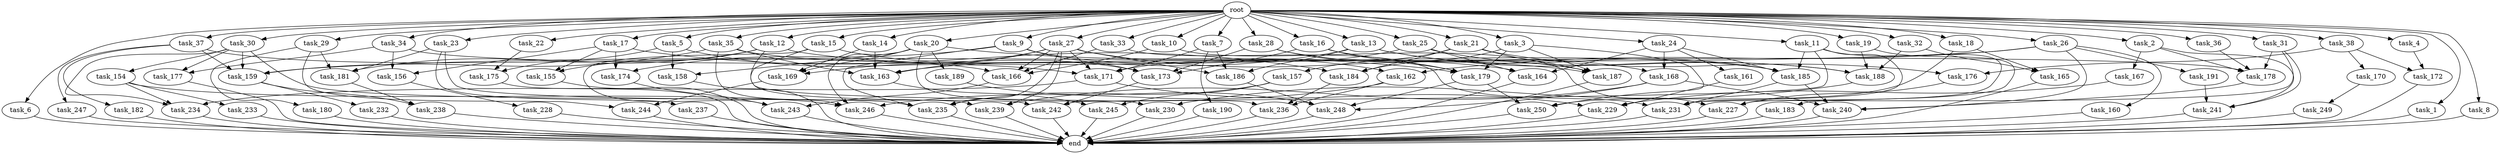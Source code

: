 digraph G {
  task_171 [size="1752346656.768000"];
  task_32 [size="1.024000"];
  task_191 [size="549755813.888000"];
  task_28 [size="1.024000"];
  task_247 [size="34359738.368000"];
  task_156 [size="1279900254.208000"];
  task_27 [size="1.024000"];
  task_4 [size="1.024000"];
  task_2 [size="1.024000"];
  task_13 [size="1.024000"];
  task_182 [size="34359738.368000"];
  task_186 [size="1305670057.984000"];
  task_177 [size="1116691496.960000"];
  task_235 [size="2559800508.416000"];
  task_228 [size="137438953.472000"];
  task_245 [size="1245540515.840000"];
  task_6 [size="1.024000"];
  task_9 [size="1.024000"];
  task_175 [size="893353197.568000"];
  task_189 [size="695784701.952000"];
  task_159 [size="1314259992.576000"];
  task_188 [size="1460288880.640000"];
  task_231 [size="1108101562.368000"];
  task_158 [size="730144440.320000"];
  task_183 [size="695784701.952000"];
  task_31 [size="1.024000"];
  task_234 [size="1254130450.432000"];
  task_36 [size="1.024000"];
  task_16 [size="1.024000"];
  task_185 [size="901943132.160000"];
  task_249 [size="137438953.472000"];
  task_243 [size="773094113.280000"];
  task_161 [size="420906795.008000"];
  task_170 [size="858993459.200000"];
  task_15 [size="1.024000"];
  task_10 [size="1.024000"];
  task_173 [size="2044404432.896000"];
  task_29 [size="1.024000"];
  task_242 [size="1073741824.000000"];
  task_240 [size="652835028.992000"];
  task_162 [size="1408749273.088000"];
  task_250 [size="601295421.440000"];
  task_155 [size="893353197.568000"];
  task_167 [size="549755813.888000"];
  task_190 [size="858993459.200000"];
  task_237 [size="214748364.800000"];
  task_26 [size="1.024000"];
  task_25 [size="1.024000"];
  end [size="0.000000"];
  task_227 [size="833223655.424000"];
  task_184 [size="1151051235.328000"];
  task_20 [size="1.024000"];
  task_239 [size="558345748.480000"];
  task_180 [size="858993459.200000"];
  task_18 [size="1.024000"];
  task_12 [size="1.024000"];
  task_230 [size="730144440.320000"];
  task_33 [size="1.024000"];
  task_238 [size="446676598.784000"];
  task_14 [size="1.024000"];
  task_241 [size="1314259992.576000"];
  task_229 [size="1417339207.680000"];
  task_236 [size="1082331758.592000"];
  task_246 [size="1228360646.656000"];
  task_154 [size="695784701.952000"];
  task_174 [size="1717986918.400000"];
  task_21 [size="1.024000"];
  task_168 [size="841813590.016000"];
  task_37 [size="1.024000"];
  task_244 [size="893353197.568000"];
  task_187 [size="1151051235.328000"];
  task_23 [size="1.024000"];
  task_176 [size="1073741824.000000"];
  root [size="0.000000"];
  task_5 [size="1.024000"];
  task_11 [size="1.024000"];
  task_179 [size="1743756722.176000"];
  task_3 [size="1.024000"];
  task_166 [size="1202590842.880000"];
  task_19 [size="1.024000"];
  task_232 [size="309237645.312000"];
  task_22 [size="1.024000"];
  task_165 [size="292057776.128000"];
  task_7 [size="1.024000"];
  task_34 [size="1.024000"];
  task_233 [size="420906795.008000"];
  task_169 [size="1425929142.272000"];
  task_17 [size="1.024000"];
  task_248 [size="1752346656.768000"];
  task_164 [size="1005022347.264000"];
  task_178 [size="1322849927.168000"];
  task_157 [size="214748364.800000"];
  task_1 [size="1.024000"];
  task_160 [size="549755813.888000"];
  task_181 [size="1108101562.368000"];
  task_172 [size="996432412.672000"];
  task_35 [size="1.024000"];
  task_163 [size="901943132.160000"];
  task_30 [size="1.024000"];
  task_38 [size="1.024000"];
  task_24 [size="1.024000"];
  task_8 [size="1.024000"];

  task_171 -> task_234 [size="134217728.000000"];
  task_171 -> task_229 [size="134217728.000000"];
  task_32 -> task_165 [size="75497472.000000"];
  task_32 -> task_188 [size="75497472.000000"];
  task_191 -> task_241 [size="536870912.000000"];
  task_28 -> task_187 [size="536870912.000000"];
  task_28 -> task_179 [size="536870912.000000"];
  task_28 -> task_173 [size="536870912.000000"];
  task_247 -> end [size="1.000000"];
  task_156 -> task_228 [size="134217728.000000"];
  task_27 -> task_187 [size="301989888.000000"];
  task_27 -> task_163 [size="301989888.000000"];
  task_27 -> task_235 [size="301989888.000000"];
  task_27 -> task_171 [size="301989888.000000"];
  task_27 -> task_169 [size="301989888.000000"];
  task_27 -> task_186 [size="301989888.000000"];
  task_27 -> task_166 [size="301989888.000000"];
  task_27 -> task_239 [size="301989888.000000"];
  task_4 -> task_172 [size="134217728.000000"];
  task_2 -> task_167 [size="536870912.000000"];
  task_2 -> task_241 [size="536870912.000000"];
  task_2 -> task_178 [size="536870912.000000"];
  task_13 -> task_163 [size="134217728.000000"];
  task_13 -> task_186 [size="134217728.000000"];
  task_13 -> task_185 [size="134217728.000000"];
  task_13 -> task_188 [size="134217728.000000"];
  task_182 -> end [size="1.000000"];
  task_186 -> task_248 [size="838860800.000000"];
  task_177 -> end [size="1.000000"];
  task_235 -> end [size="1.000000"];
  task_228 -> end [size="1.000000"];
  task_245 -> end [size="1.000000"];
  task_6 -> end [size="1.000000"];
  task_9 -> task_235 [size="838860800.000000"];
  task_9 -> task_173 [size="838860800.000000"];
  task_9 -> task_162 [size="838860800.000000"];
  task_9 -> task_174 [size="838860800.000000"];
  task_175 -> end [size="1.000000"];
  task_189 -> task_248 [size="536870912.000000"];
  task_159 -> task_232 [size="301989888.000000"];
  task_159 -> task_238 [size="301989888.000000"];
  task_188 -> task_230 [size="679477248.000000"];
  task_231 -> end [size="1.000000"];
  task_158 -> end [size="1.000000"];
  task_183 -> end [size="1.000000"];
  task_31 -> task_231 [size="209715200.000000"];
  task_31 -> task_241 [size="209715200.000000"];
  task_31 -> task_178 [size="209715200.000000"];
  task_234 -> end [size="1.000000"];
  task_36 -> task_178 [size="134217728.000000"];
  task_16 -> task_168 [size="411041792.000000"];
  task_16 -> task_179 [size="411041792.000000"];
  task_16 -> task_173 [size="411041792.000000"];
  task_185 -> task_240 [size="33554432.000000"];
  task_185 -> task_231 [size="33554432.000000"];
  task_249 -> end [size="1.000000"];
  task_243 -> end [size="1.000000"];
  task_161 -> task_229 [size="411041792.000000"];
  task_170 -> task_249 [size="134217728.000000"];
  task_15 -> task_243 [size="209715200.000000"];
  task_15 -> task_173 [size="209715200.000000"];
  task_15 -> task_239 [size="209715200.000000"];
  task_10 -> task_227 [size="301989888.000000"];
  task_10 -> task_166 [size="301989888.000000"];
  task_173 -> task_242 [size="536870912.000000"];
  task_29 -> task_180 [size="838860800.000000"];
  task_29 -> task_181 [size="838860800.000000"];
  task_29 -> task_244 [size="838860800.000000"];
  task_242 -> end [size="1.000000"];
  task_240 -> end [size="1.000000"];
  task_162 -> task_246 [size="75497472.000000"];
  task_162 -> task_236 [size="75497472.000000"];
  task_250 -> end [size="1.000000"];
  task_155 -> end [size="1.000000"];
  task_167 -> task_229 [size="838860800.000000"];
  task_190 -> end [size="1.000000"];
  task_237 -> end [size="1.000000"];
  task_26 -> task_240 [size="536870912.000000"];
  task_26 -> task_162 [size="536870912.000000"];
  task_26 -> task_160 [size="536870912.000000"];
  task_26 -> task_159 [size="536870912.000000"];
  task_26 -> task_191 [size="536870912.000000"];
  task_25 -> task_171 [size="536870912.000000"];
  task_25 -> task_164 [size="536870912.000000"];
  task_25 -> task_188 [size="536870912.000000"];
  task_227 -> end [size="1.000000"];
  task_184 -> task_236 [size="301989888.000000"];
  task_20 -> task_246 [size="679477248.000000"];
  task_20 -> task_179 [size="679477248.000000"];
  task_20 -> task_189 [size="679477248.000000"];
  task_20 -> task_169 [size="679477248.000000"];
  task_20 -> task_158 [size="679477248.000000"];
  task_20 -> task_236 [size="679477248.000000"];
  task_239 -> end [size="1.000000"];
  task_180 -> end [size="1.000000"];
  task_18 -> task_250 [size="209715200.000000"];
  task_18 -> task_165 [size="209715200.000000"];
  task_12 -> task_230 [size="33554432.000000"];
  task_12 -> task_185 [size="33554432.000000"];
  task_12 -> task_155 [size="33554432.000000"];
  task_12 -> task_181 [size="33554432.000000"];
  task_230 -> end [size="1.000000"];
  task_33 -> task_231 [size="536870912.000000"];
  task_33 -> task_166 [size="536870912.000000"];
  task_238 -> end [size="1.000000"];
  task_14 -> task_169 [size="411041792.000000"];
  task_14 -> task_163 [size="411041792.000000"];
  task_241 -> end [size="1.000000"];
  task_229 -> end [size="1.000000"];
  task_236 -> end [size="1.000000"];
  task_246 -> end [size="1.000000"];
  task_154 -> task_246 [size="411041792.000000"];
  task_154 -> task_233 [size="411041792.000000"];
  task_154 -> task_234 [size="411041792.000000"];
  task_174 -> task_243 [size="134217728.000000"];
  task_21 -> task_187 [size="209715200.000000"];
  task_21 -> task_157 [size="209715200.000000"];
  task_21 -> task_176 [size="209715200.000000"];
  task_21 -> task_184 [size="209715200.000000"];
  task_168 -> task_240 [size="33554432.000000"];
  task_168 -> task_248 [size="33554432.000000"];
  task_168 -> task_239 [size="33554432.000000"];
  task_37 -> task_247 [size="33554432.000000"];
  task_37 -> task_182 [size="33554432.000000"];
  task_37 -> task_159 [size="33554432.000000"];
  task_37 -> task_166 [size="33554432.000000"];
  task_244 -> end [size="1.000000"];
  task_187 -> end [size="1.000000"];
  task_23 -> task_242 [size="209715200.000000"];
  task_23 -> task_237 [size="209715200.000000"];
  task_23 -> task_181 [size="209715200.000000"];
  task_176 -> task_227 [size="209715200.000000"];
  root -> task_12 [size="1.000000"];
  root -> task_36 [size="1.000000"];
  root -> task_16 [size="1.000000"];
  root -> task_9 [size="1.000000"];
  root -> task_1 [size="1.000000"];
  root -> task_11 [size="1.000000"];
  root -> task_22 [size="1.000000"];
  root -> task_7 [size="1.000000"];
  root -> task_28 [size="1.000000"];
  root -> task_4 [size="1.000000"];
  root -> task_34 [size="1.000000"];
  root -> task_2 [size="1.000000"];
  root -> task_15 [size="1.000000"];
  root -> task_10 [size="1.000000"];
  root -> task_29 [size="1.000000"];
  root -> task_21 [size="1.000000"];
  root -> task_17 [size="1.000000"];
  root -> task_18 [size="1.000000"];
  root -> task_27 [size="1.000000"];
  root -> task_20 [size="1.000000"];
  root -> task_23 [size="1.000000"];
  root -> task_6 [size="1.000000"];
  root -> task_32 [size="1.000000"];
  root -> task_5 [size="1.000000"];
  root -> task_37 [size="1.000000"];
  root -> task_26 [size="1.000000"];
  root -> task_25 [size="1.000000"];
  root -> task_8 [size="1.000000"];
  root -> task_35 [size="1.000000"];
  root -> task_13 [size="1.000000"];
  root -> task_30 [size="1.000000"];
  root -> task_19 [size="1.000000"];
  root -> task_33 [size="1.000000"];
  root -> task_38 [size="1.000000"];
  root -> task_24 [size="1.000000"];
  root -> task_3 [size="1.000000"];
  root -> task_31 [size="1.000000"];
  root -> task_14 [size="1.000000"];
  task_5 -> task_175 [size="33554432.000000"];
  task_5 -> task_171 [size="33554432.000000"];
  task_5 -> task_158 [size="33554432.000000"];
  task_11 -> task_227 [size="301989888.000000"];
  task_11 -> task_231 [size="301989888.000000"];
  task_11 -> task_242 [size="301989888.000000"];
  task_11 -> task_185 [size="301989888.000000"];
  task_179 -> task_250 [size="301989888.000000"];
  task_179 -> task_248 [size="301989888.000000"];
  task_3 -> task_187 [size="75497472.000000"];
  task_3 -> task_250 [size="75497472.000000"];
  task_3 -> task_184 [size="75497472.000000"];
  task_3 -> task_179 [size="75497472.000000"];
  task_166 -> task_243 [size="411041792.000000"];
  task_19 -> task_183 [size="679477248.000000"];
  task_19 -> task_188 [size="679477248.000000"];
  task_232 -> end [size="1.000000"];
  task_22 -> task_175 [size="838860800.000000"];
  task_165 -> end [size="1.000000"];
  task_7 -> task_186 [size="838860800.000000"];
  task_7 -> task_171 [size="838860800.000000"];
  task_7 -> task_190 [size="838860800.000000"];
  task_34 -> task_156 [size="411041792.000000"];
  task_34 -> task_177 [size="411041792.000000"];
  task_34 -> task_178 [size="411041792.000000"];
  task_233 -> end [size="1.000000"];
  task_169 -> task_244 [size="33554432.000000"];
  task_17 -> task_156 [size="838860800.000000"];
  task_17 -> task_155 [size="838860800.000000"];
  task_17 -> task_184 [size="838860800.000000"];
  task_17 -> task_174 [size="838860800.000000"];
  task_248 -> end [size="1.000000"];
  task_164 -> end [size="1.000000"];
  task_178 -> task_240 [size="33554432.000000"];
  task_157 -> task_245 [size="679477248.000000"];
  task_157 -> task_235 [size="679477248.000000"];
  task_1 -> end [size="1.000000"];
  task_160 -> end [size="1.000000"];
  task_181 -> task_238 [size="134217728.000000"];
  task_172 -> end [size="1.000000"];
  task_35 -> task_246 [size="33554432.000000"];
  task_35 -> task_163 [size="33554432.000000"];
  task_35 -> task_159 [size="33554432.000000"];
  task_35 -> task_164 [size="33554432.000000"];
  task_163 -> task_245 [size="536870912.000000"];
  task_30 -> task_177 [size="679477248.000000"];
  task_30 -> task_235 [size="679477248.000000"];
  task_30 -> task_154 [size="679477248.000000"];
  task_30 -> task_234 [size="679477248.000000"];
  task_30 -> task_159 [size="679477248.000000"];
  task_38 -> task_176 [size="838860800.000000"];
  task_38 -> task_170 [size="838860800.000000"];
  task_38 -> task_172 [size="838860800.000000"];
  task_24 -> task_161 [size="411041792.000000"];
  task_24 -> task_185 [size="411041792.000000"];
  task_24 -> task_164 [size="411041792.000000"];
  task_24 -> task_168 [size="411041792.000000"];
  task_8 -> end [size="1.000000"];
}
